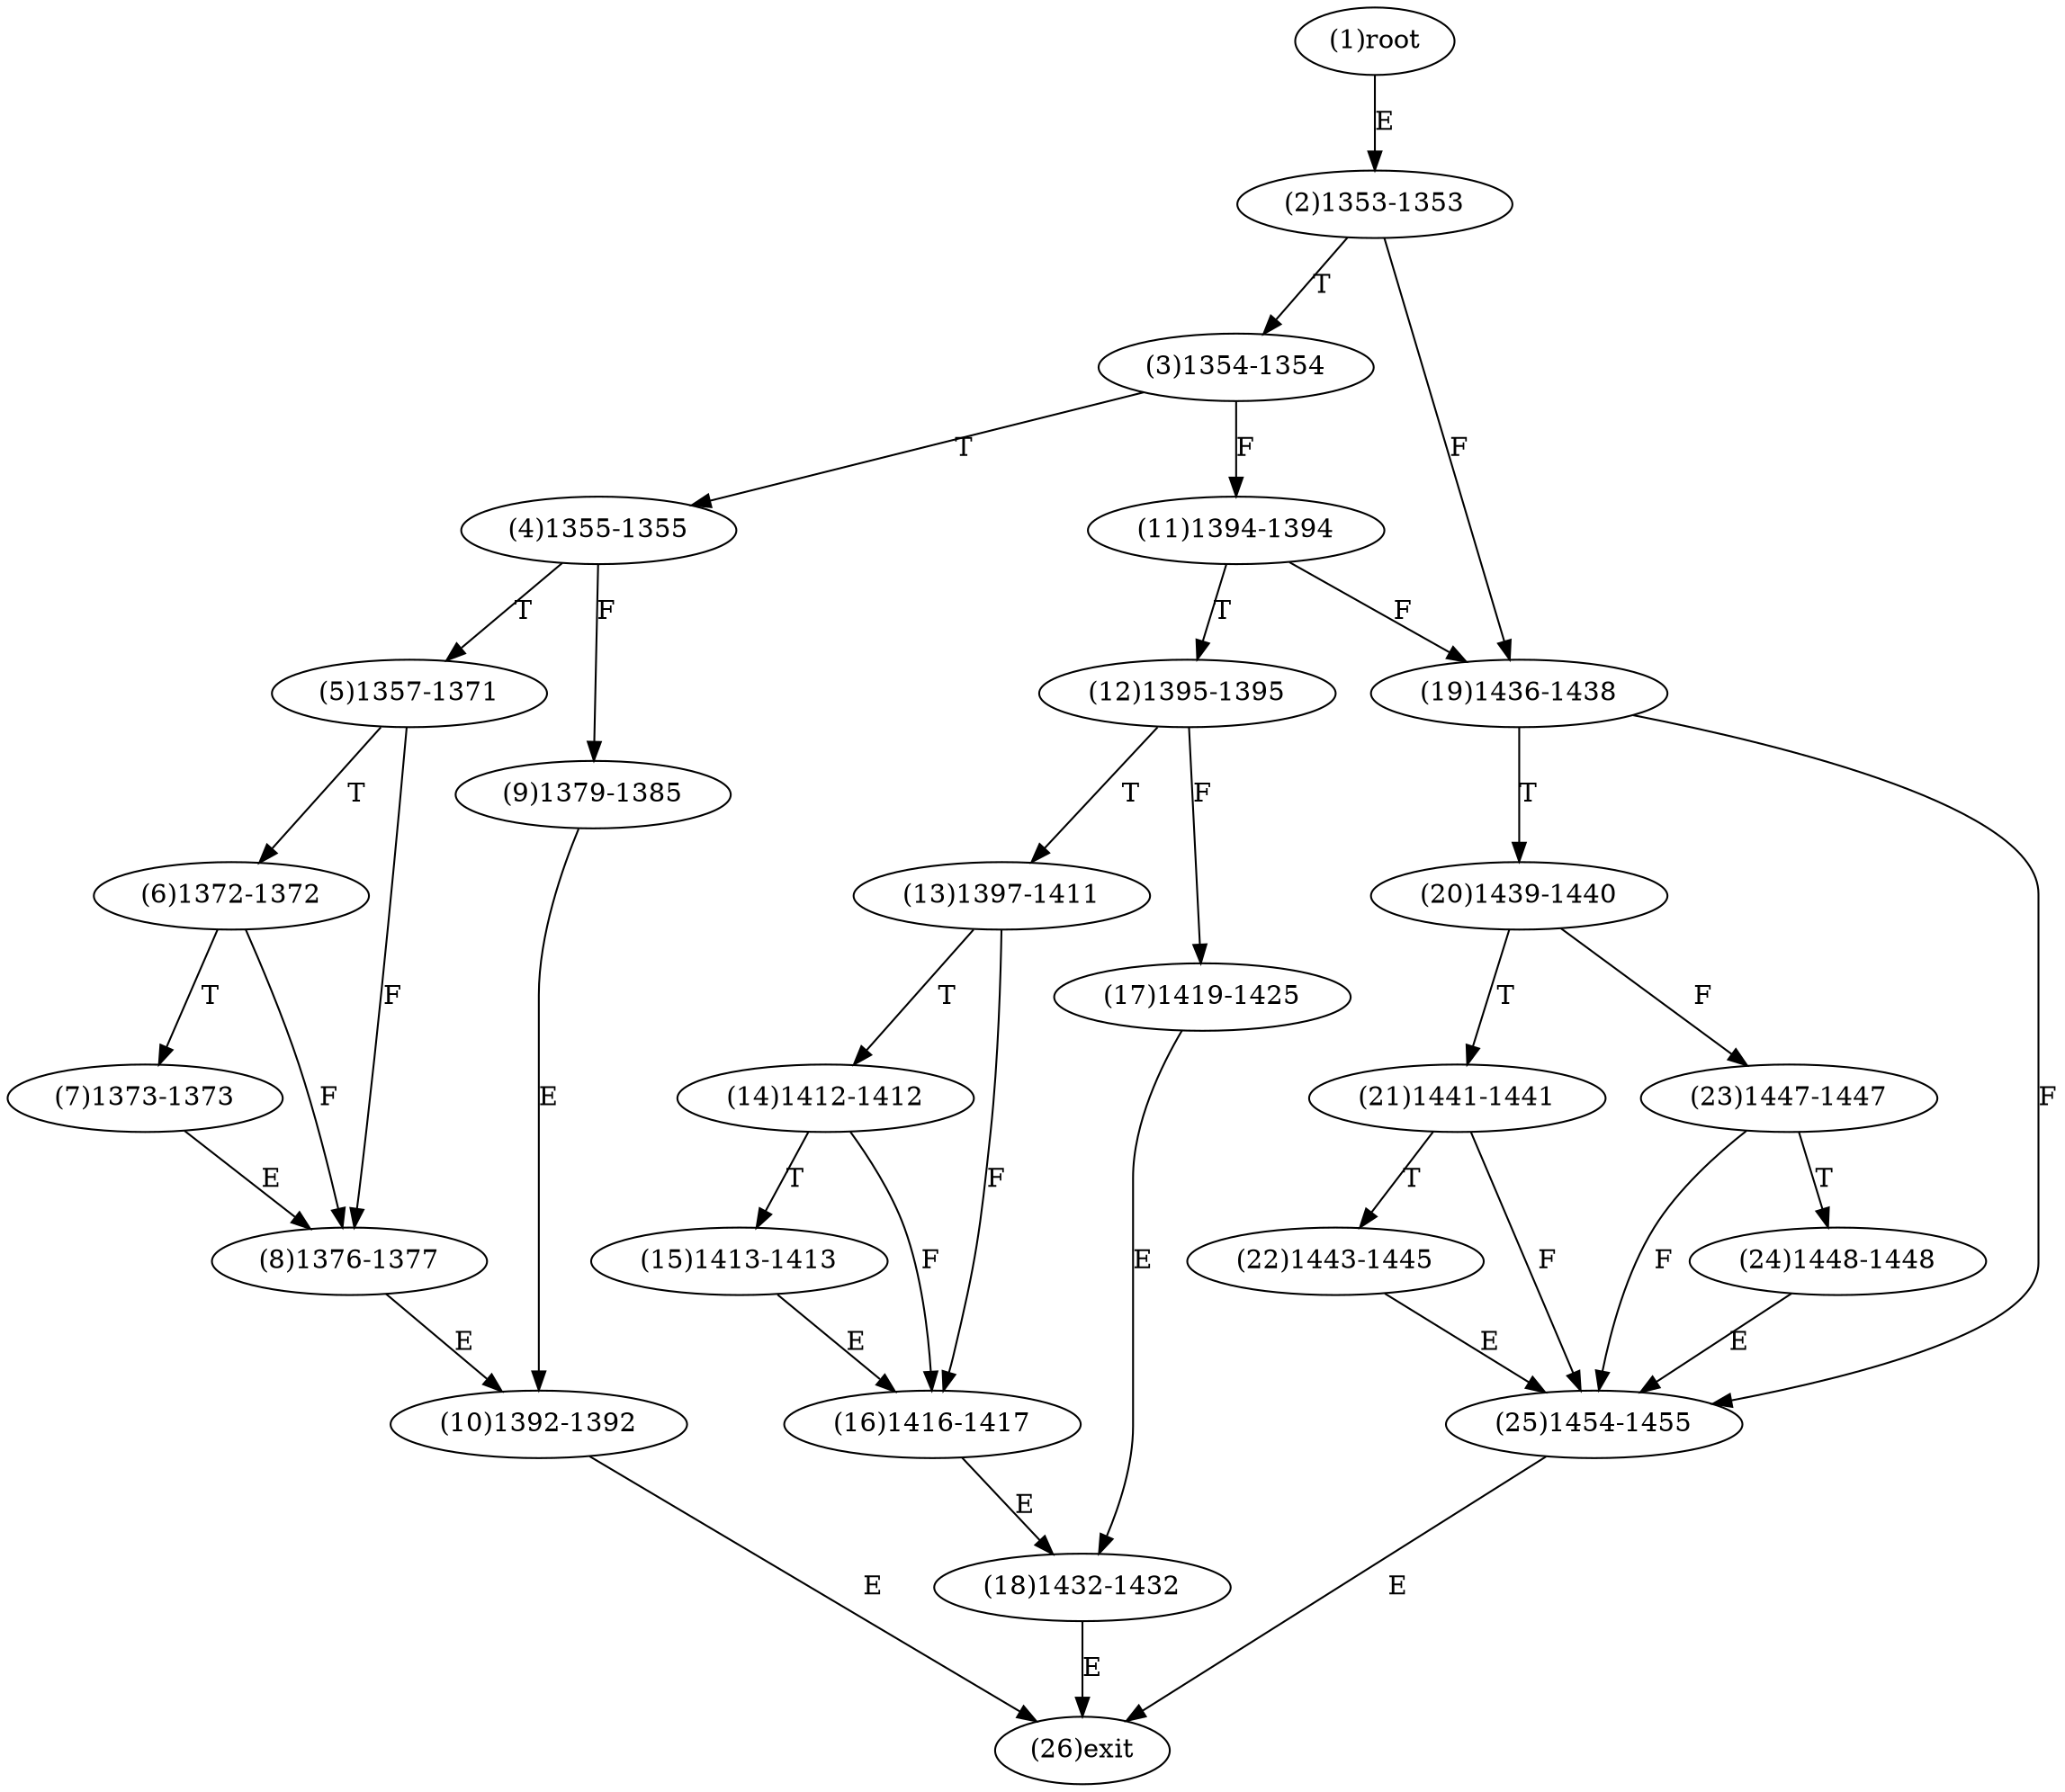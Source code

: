 digraph "" { 
1[ label="(1)root"];
2[ label="(2)1353-1353"];
3[ label="(3)1354-1354"];
4[ label="(4)1355-1355"];
5[ label="(5)1357-1371"];
6[ label="(6)1372-1372"];
7[ label="(7)1373-1373"];
8[ label="(8)1376-1377"];
9[ label="(9)1379-1385"];
10[ label="(10)1392-1392"];
11[ label="(11)1394-1394"];
12[ label="(12)1395-1395"];
13[ label="(13)1397-1411"];
14[ label="(14)1412-1412"];
15[ label="(15)1413-1413"];
17[ label="(17)1419-1425"];
16[ label="(16)1416-1417"];
19[ label="(19)1436-1438"];
18[ label="(18)1432-1432"];
21[ label="(21)1441-1441"];
20[ label="(20)1439-1440"];
23[ label="(23)1447-1447"];
22[ label="(22)1443-1445"];
25[ label="(25)1454-1455"];
24[ label="(24)1448-1448"];
26[ label="(26)exit"];
1->2[ label="E"];
2->19[ label="F"];
2->3[ label="T"];
3->11[ label="F"];
3->4[ label="T"];
4->9[ label="F"];
4->5[ label="T"];
5->8[ label="F"];
5->6[ label="T"];
6->8[ label="F"];
6->7[ label="T"];
7->8[ label="E"];
8->10[ label="E"];
9->10[ label="E"];
10->26[ label="E"];
11->19[ label="F"];
11->12[ label="T"];
12->17[ label="F"];
12->13[ label="T"];
13->16[ label="F"];
13->14[ label="T"];
14->16[ label="F"];
14->15[ label="T"];
15->16[ label="E"];
16->18[ label="E"];
17->18[ label="E"];
18->26[ label="E"];
19->25[ label="F"];
19->20[ label="T"];
20->23[ label="F"];
20->21[ label="T"];
21->25[ label="F"];
21->22[ label="T"];
22->25[ label="E"];
23->25[ label="F"];
23->24[ label="T"];
24->25[ label="E"];
25->26[ label="E"];
}
